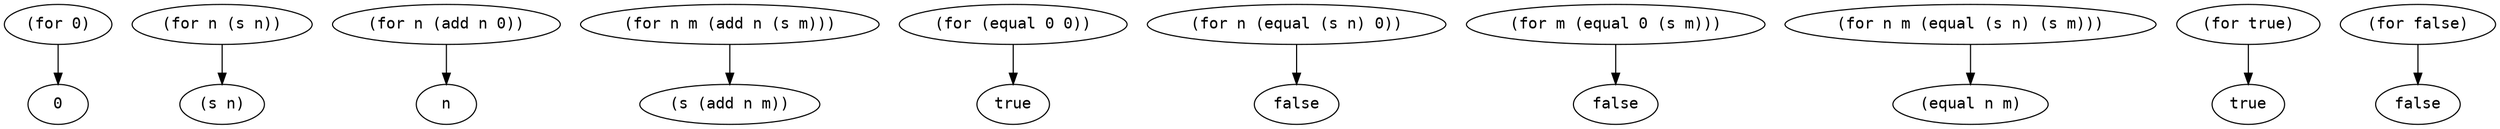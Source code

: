 // (env
//   (for 0 -> 0)
//   (for n (s n) -> (s n))
//   (for n (add n 0) -> n)
//   (for n m (add n (s m)) -> (s (add n m)))
//   (for (equal 0 0) -> true)
//   (for n (equal (s n) 0) -> false)
//   (for m (equal 0 (s m)) -> false)
//   (for n m (equal (s n) (s m)) -> (equal n m))
//   (for true -> true)
//   (for false -> false)

digraph env0 {
    compound=true
    node [fontname = "monospace"]

    p0 [label="(for 0)"]
    r0 [label="0"]
    p1 [label="(for n (s n))"]
    r1 [label="(s n)"]
    p2 [label="(for n (add n 0))"]
    r2 [label="n"]
    p3 [label="(for n m (add n (s m)))"]
    r3 [label="(s (add n m))"]
    p4 [label="(for (equal 0 0))"]
    r4 [label="true"]
    p5 [label="(for n (equal (s n) 0))"]
    r5 [label="false"]
    p6 [label="(for m (equal 0 (s m)))"]
    r6 [label="false"]
    p7 [label="(for n m (equal (s n) (s m)))"]
    r7 [label="(equal n m)"]
    p8 [label="(for true)"]
    r8 [label="true"]
    p9 [label="(for false)"]
    r9 [label="false"]

    p0 -> r0
    p1 -> r1
    p2 -> r2
    p3 -> r3
    p4 -> r4
    p5 -> r5
    p6 -> r6
    p7 -> r7
    p8 -> r8
    p9 -> r9
    

//   (for n (s n) -> (s n))
//   (for n (add n 0) -> n)
//   (for n m (add n (s m)) -> (s (add n m)))
//   (for (equal 0 0) -> true)
//   (for n (equal (s n) 0) -> false)
//   (for m (equal 0 (s m)) -> false)
//   (for n m (equal (s n) (s m)) -> (equal n m))
//   (for true -> true)
//   (for false -> false)
}
